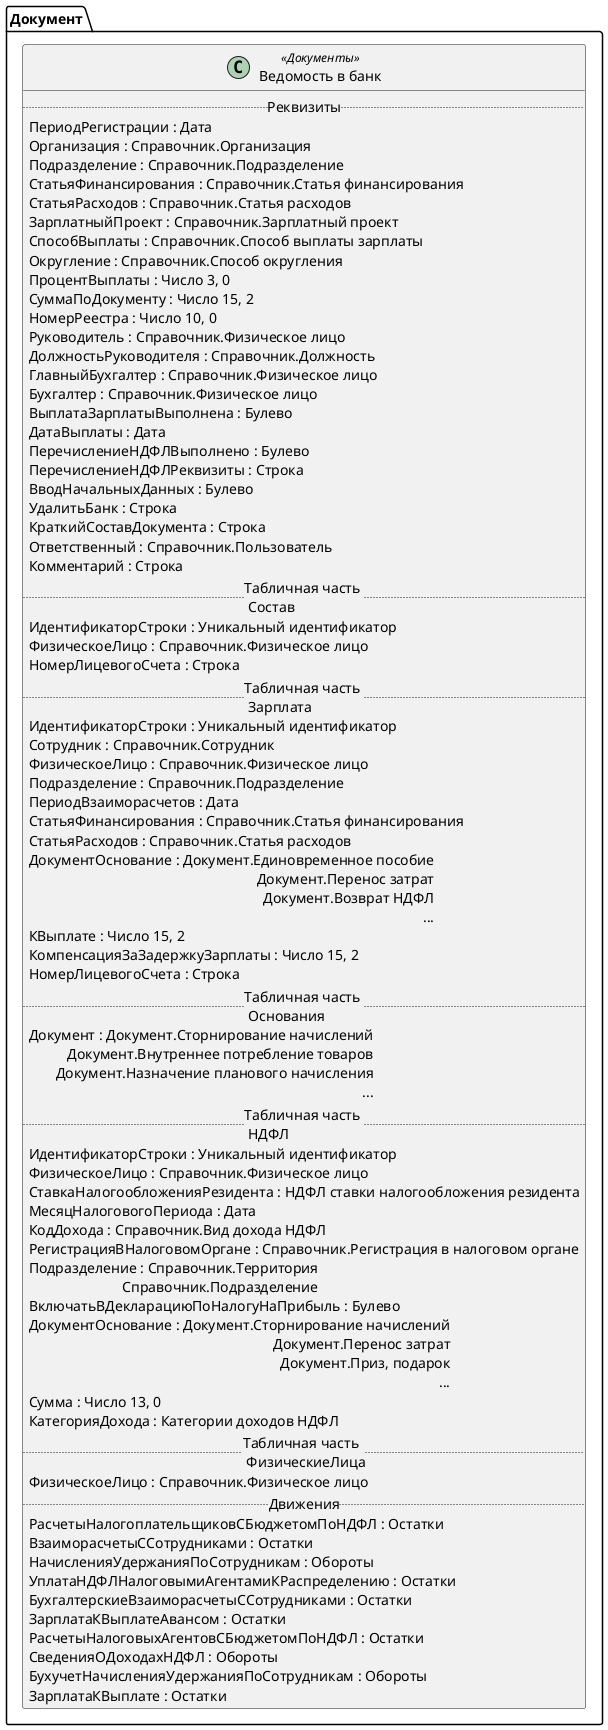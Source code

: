 ﻿@startuml ВедомостьНаВыплатуЗарплатыВБанк
'!include templates.wsd
'..\include templates.wsd
class Документ.ВедомостьНаВыплатуЗарплатыВБанк as "Ведомость в банк" <<Документы>>
{
..Реквизиты..
ПериодРегистрации : Дата
Организация : Справочник.Организация
Подразделение : Справочник.Подразделение
СтатьяФинансирования : Справочник.Статья финансирования
СтатьяРасходов : Справочник.Статья расходов
ЗарплатныйПроект : Справочник.Зарплатный проект
СпособВыплаты : Справочник.Способ выплаты зарплаты
Округление : Справочник.Способ округления
ПроцентВыплаты : Число 3, 0
СуммаПоДокументу : Число 15, 2
НомерРеестра : Число 10, 0
Руководитель : Справочник.Физическое лицо
ДолжностьРуководителя : Справочник.Должность
ГлавныйБухгалтер : Справочник.Физическое лицо
Бухгалтер : Справочник.Физическое лицо
ВыплатаЗарплатыВыполнена : Булево
ДатаВыплаты : Дата
ПеречислениеНДФЛВыполнено : Булево
ПеречислениеНДФЛРеквизиты : Строка
ВводНачальныхДанных : Булево
УдалитьБанк : Строка
КраткийСоставДокумента : Строка
Ответственный : Справочник.Пользователь
Комментарий : Строка
..Табличная часть \n Состав..
ИдентификаторСтроки : Уникальный идентификатор
ФизическоеЛицо : Справочник.Физическое лицо
НомерЛицевогоСчета : Строка
..Табличная часть \n Зарплата..
ИдентификаторСтроки : Уникальный идентификатор
Сотрудник : Справочник.Сотрудник
ФизическоеЛицо : Справочник.Физическое лицо
Подразделение : Справочник.Подразделение
ПериодВзаиморасчетов : Дата
СтатьяФинансирования : Справочник.Статья финансирования
СтатьяРасходов : Справочник.Статья расходов
ДокументОснование : Документ.Единовременное пособие\rДокумент.Перенос затрат\rДокумент.Возврат НДФЛ\r...
КВыплате : Число 15, 2
КомпенсацияЗаЗадержкуЗарплаты : Число 15, 2
НомерЛицевогоСчета : Строка
..Табличная часть \n Основания..
Документ : Документ.Сторнирование начислений\rДокумент.Внутреннее потребление товаров\rДокумент.Назначение планового начисления\r...
..Табличная часть \n НДФЛ..
ИдентификаторСтроки : Уникальный идентификатор
ФизическоеЛицо : Справочник.Физическое лицо
СтавкаНалогообложенияРезидента : НДФЛ ставки налогообложения резидента
МесяцНалоговогоПериода : Дата
КодДохода : Справочник.Вид дохода НДФЛ
РегистрацияВНалоговомОргане : Справочник.Регистрация в налоговом органе
Подразделение : Справочник.Территория\rСправочник.Подразделение
ВключатьВДекларациюПоНалогуНаПрибыль : Булево
ДокументОснование : Документ.Сторнирование начислений\rДокумент.Перенос затрат\rДокумент.Приз, подарок\r...
Сумма : Число 13, 0
КатегорияДохода : Категории доходов НДФЛ
..Табличная часть \n ФизическиеЛица..
ФизическоеЛицо : Справочник.Физическое лицо
..Движения..
РасчетыНалогоплательщиковСБюджетомПоНДФЛ : Остатки
ВзаиморасчетыССотрудниками : Остатки
НачисленияУдержанияПоСотрудникам : Обороты
УплатаНДФЛНалоговымиАгентамиКРаспределению : Остатки
БухгалтерскиеВзаиморасчетыССотрудниками : Остатки
ЗарплатаКВыплатеАвансом : Остатки
РасчетыНалоговыхАгентовСБюджетомПоНДФЛ : Остатки
СведенияОДоходахНДФЛ : Обороты
БухучетНачисленияУдержанияПоСотрудникам : Обороты
ЗарплатаКВыплате : Остатки
}
@enduml
